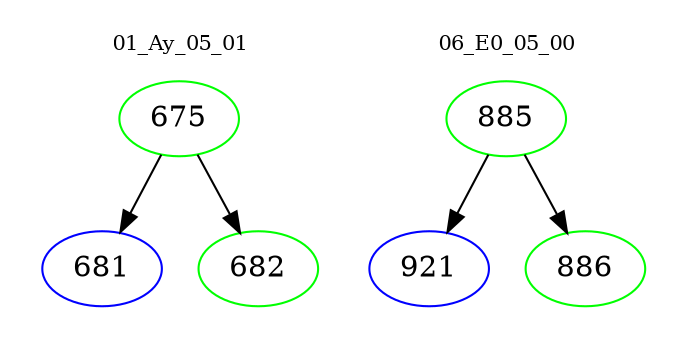 digraph{
subgraph cluster_0 {
color = white
label = "01_Ay_05_01";
fontsize=10;
T0_675 [label="675", color="green"]
T0_675 -> T0_681 [color="black"]
T0_681 [label="681", color="blue"]
T0_675 -> T0_682 [color="black"]
T0_682 [label="682", color="green"]
}
subgraph cluster_1 {
color = white
label = "06_E0_05_00";
fontsize=10;
T1_885 [label="885", color="green"]
T1_885 -> T1_921 [color="black"]
T1_921 [label="921", color="blue"]
T1_885 -> T1_886 [color="black"]
T1_886 [label="886", color="green"]
}
}
